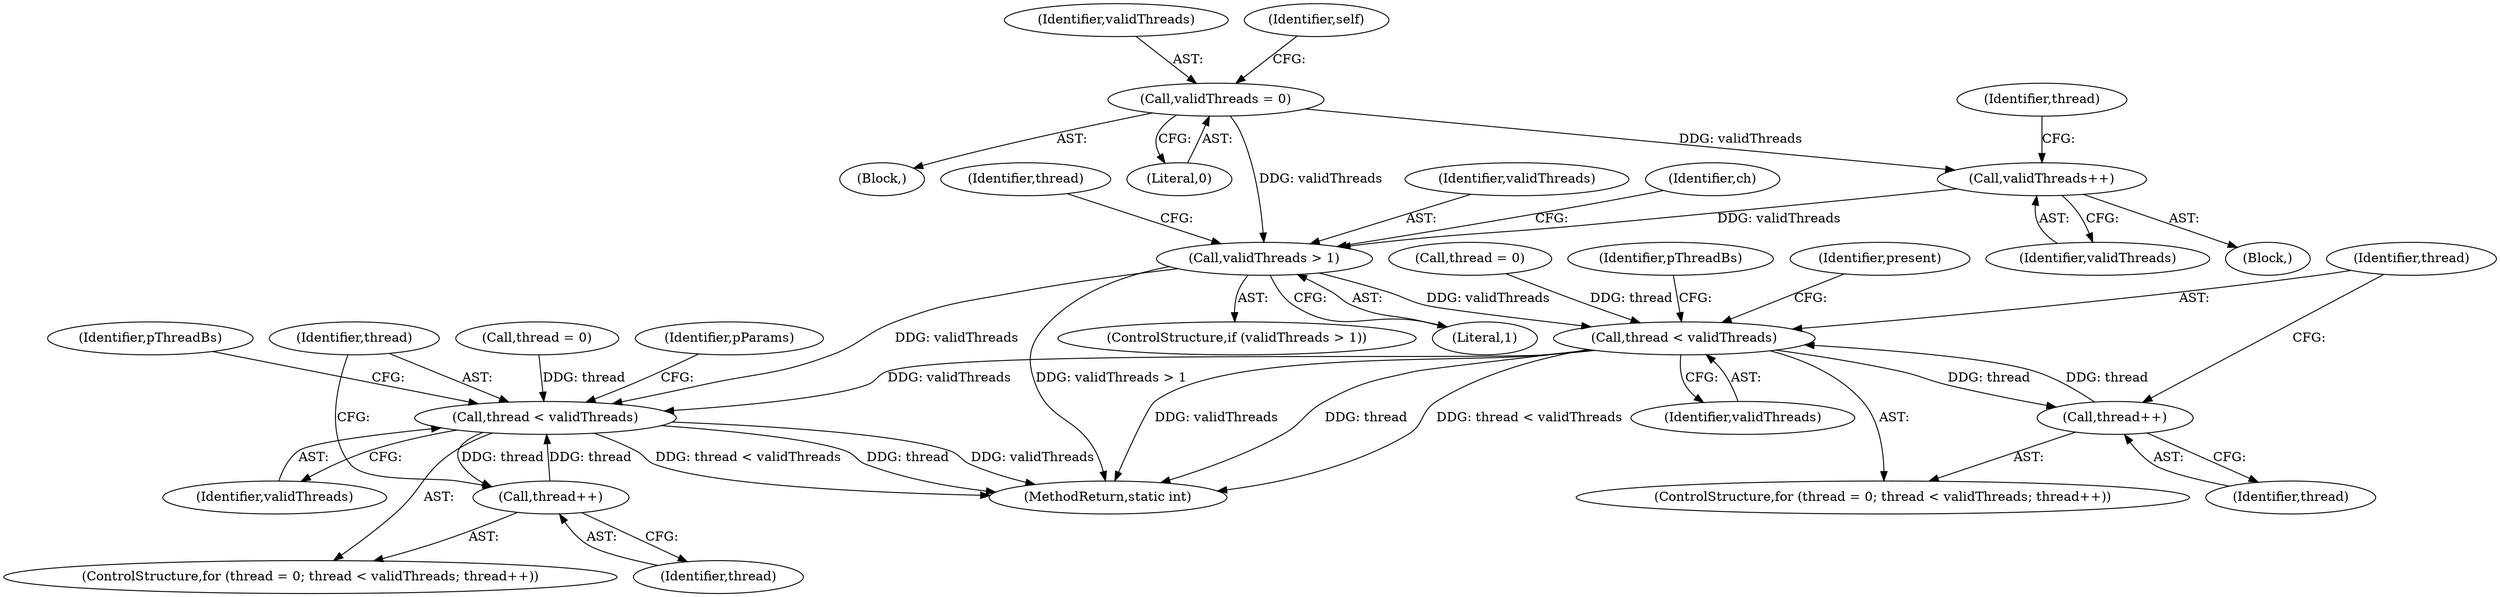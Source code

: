 digraph "0_Android_5d4405f601fa11a8955fd7611532c982420e4206@API" {
"1000436" [label="(Call,validThreads++)"];
"1000139" [label="(Call,validThreads = 0)"];
"1000439" [label="(Call,validThreads > 1)"];
"1000462" [label="(Call,thread < validThreads)"];
"1000465" [label="(Call,thread++)"];
"1000512" [label="(Call,thread < validThreads)"];
"1000515" [label="(Call,thread++)"];
"1000458" [label="(ControlStructure,for (thread = 0; thread < validThreads; thread++))"];
"1000464" [label="(Identifier,validThreads)"];
"1000459" [label="(Call,thread = 0)"];
"1000438" [label="(ControlStructure,if (validThreads > 1))"];
"1000440" [label="(Identifier,validThreads)"];
"1000512" [label="(Call,thread < validThreads)"];
"1000516" [label="(Identifier,thread)"];
"1000441" [label="(Literal,1)"];
"1000446" [label="(Identifier,ch)"];
"1000465" [label="(Call,thread++)"];
"1000466" [label="(Identifier,thread)"];
"1000515" [label="(Call,thread++)"];
"1000508" [label="(ControlStructure,for (thread = 0; thread < validThreads; thread++))"];
"1000520" [label="(Identifier,pThreadBs)"];
"1000139" [label="(Call,validThreads = 0)"];
"1000509" [label="(Call,thread = 0)"];
"1000463" [label="(Identifier,thread)"];
"1000140" [label="(Identifier,validThreads)"];
"1000510" [label="(Identifier,thread)"];
"1000145" [label="(Identifier,self)"];
"1000437" [label="(Identifier,validThreads)"];
"1000514" [label="(Identifier,validThreads)"];
"1000131" [label="(Block,)"];
"1000425" [label="(Block,)"];
"1000629" [label="(Identifier,pParams)"];
"1000439" [label="(Call,validThreads > 1)"];
"1000462" [label="(Call,thread < validThreads)"];
"1000470" [label="(Identifier,pThreadBs)"];
"1000436" [label="(Call,validThreads++)"];
"1000141" [label="(Literal,0)"];
"1000347" [label="(Identifier,thread)"];
"1000660" [label="(MethodReturn,static int)"];
"1000513" [label="(Identifier,thread)"];
"1000502" [label="(Identifier,present)"];
"1000436" -> "1000425"  [label="AST: "];
"1000436" -> "1000437"  [label="CFG: "];
"1000437" -> "1000436"  [label="AST: "];
"1000347" -> "1000436"  [label="CFG: "];
"1000139" -> "1000436"  [label="DDG: validThreads"];
"1000436" -> "1000439"  [label="DDG: validThreads"];
"1000139" -> "1000131"  [label="AST: "];
"1000139" -> "1000141"  [label="CFG: "];
"1000140" -> "1000139"  [label="AST: "];
"1000141" -> "1000139"  [label="AST: "];
"1000145" -> "1000139"  [label="CFG: "];
"1000139" -> "1000439"  [label="DDG: validThreads"];
"1000439" -> "1000438"  [label="AST: "];
"1000439" -> "1000441"  [label="CFG: "];
"1000440" -> "1000439"  [label="AST: "];
"1000441" -> "1000439"  [label="AST: "];
"1000446" -> "1000439"  [label="CFG: "];
"1000510" -> "1000439"  [label="CFG: "];
"1000439" -> "1000660"  [label="DDG: validThreads > 1"];
"1000439" -> "1000462"  [label="DDG: validThreads"];
"1000439" -> "1000512"  [label="DDG: validThreads"];
"1000462" -> "1000458"  [label="AST: "];
"1000462" -> "1000464"  [label="CFG: "];
"1000463" -> "1000462"  [label="AST: "];
"1000464" -> "1000462"  [label="AST: "];
"1000470" -> "1000462"  [label="CFG: "];
"1000502" -> "1000462"  [label="CFG: "];
"1000462" -> "1000660"  [label="DDG: thread"];
"1000462" -> "1000660"  [label="DDG: validThreads"];
"1000462" -> "1000660"  [label="DDG: thread < validThreads"];
"1000459" -> "1000462"  [label="DDG: thread"];
"1000465" -> "1000462"  [label="DDG: thread"];
"1000462" -> "1000465"  [label="DDG: thread"];
"1000462" -> "1000512"  [label="DDG: validThreads"];
"1000465" -> "1000458"  [label="AST: "];
"1000465" -> "1000466"  [label="CFG: "];
"1000466" -> "1000465"  [label="AST: "];
"1000463" -> "1000465"  [label="CFG: "];
"1000512" -> "1000508"  [label="AST: "];
"1000512" -> "1000514"  [label="CFG: "];
"1000513" -> "1000512"  [label="AST: "];
"1000514" -> "1000512"  [label="AST: "];
"1000520" -> "1000512"  [label="CFG: "];
"1000629" -> "1000512"  [label="CFG: "];
"1000512" -> "1000660"  [label="DDG: thread"];
"1000512" -> "1000660"  [label="DDG: validThreads"];
"1000512" -> "1000660"  [label="DDG: thread < validThreads"];
"1000515" -> "1000512"  [label="DDG: thread"];
"1000509" -> "1000512"  [label="DDG: thread"];
"1000512" -> "1000515"  [label="DDG: thread"];
"1000515" -> "1000508"  [label="AST: "];
"1000515" -> "1000516"  [label="CFG: "];
"1000516" -> "1000515"  [label="AST: "];
"1000513" -> "1000515"  [label="CFG: "];
}
